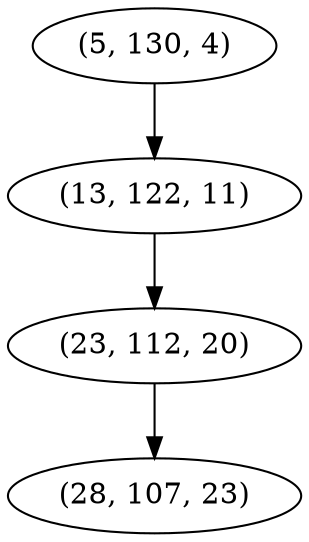 digraph tree {
    "(5, 130, 4)";
    "(13, 122, 11)";
    "(23, 112, 20)";
    "(28, 107, 23)";
    "(5, 130, 4)" -> "(13, 122, 11)";
    "(13, 122, 11)" -> "(23, 112, 20)";
    "(23, 112, 20)" -> "(28, 107, 23)";
}
